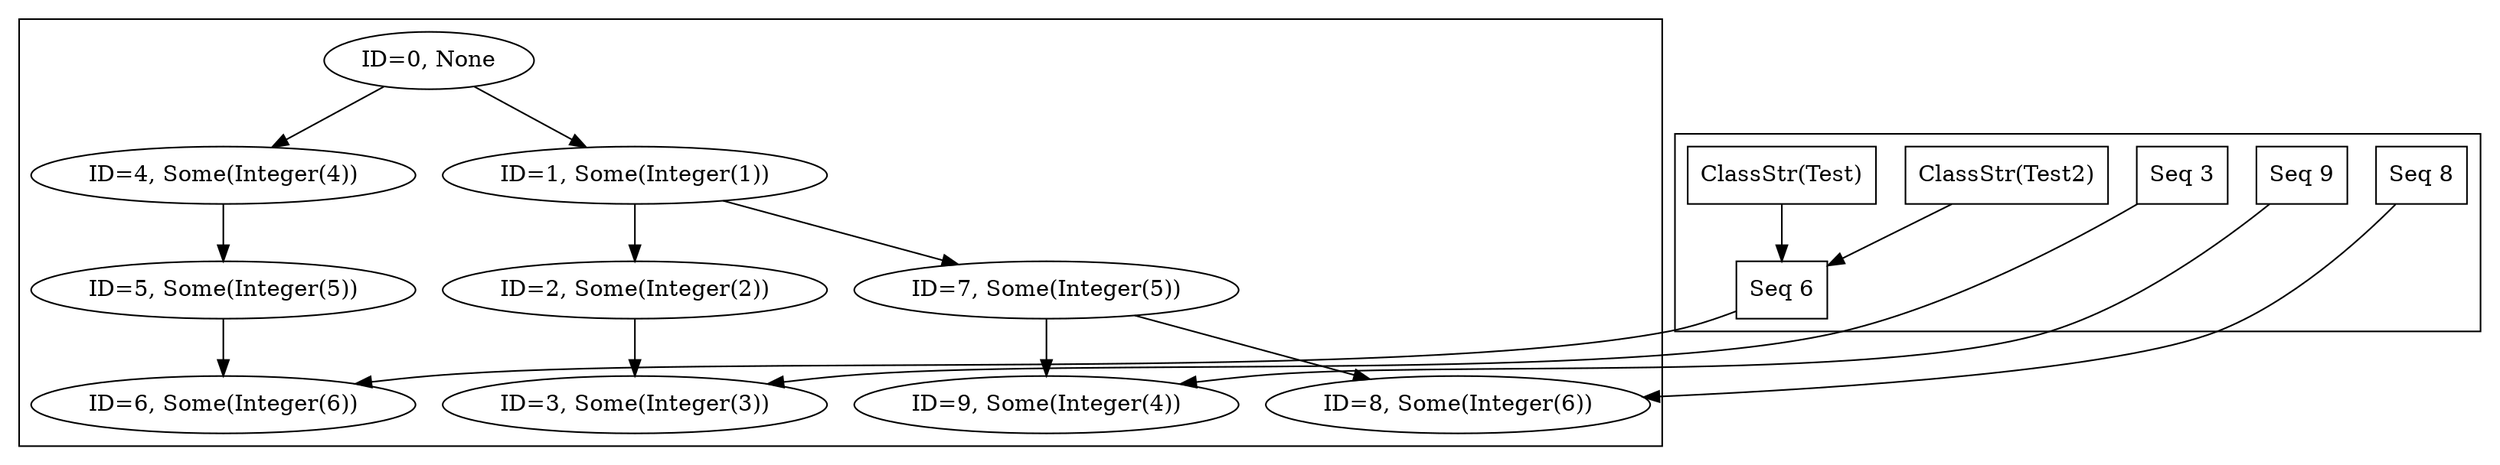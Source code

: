 digraph  Result { 
subgraph cluster_cpt {0[label="ID=0, None"];
0 -> 1;
0 -> 4;
1[label="ID=1, Some(Integer(1))"];
1 -> 2;
1 -> 7;
2[label="ID=2, Some(Integer(2))"];
2 -> 3;
3[label="ID=3, Some(Integer(3))"];
4[label="ID=4, Some(Integer(4))"];
4 -> 5;
5[label="ID=5, Some(Integer(5))"];
5 -> 6;
6[label="ID=6, Some(Integer(6))"];
7[label="ID=7, Some(Integer(5))"];
7 -> 8;
7 -> 9;
8[label="ID=8, Some(Integer(6))"];
9[label="ID=9, Some(Integer(4))"];
}
subgraph cluster_seq {seq0[label="Seq 9"; shape="rectangle"];
seq0 -> 9;
seq1[label="Seq 3"; shape="rectangle"];
seq1 -> 3;
seq2[label="Seq 6"; shape="rectangle"];
seq2 -> 6;
seq_attr2_0[label="ClassStr(Test)"; shape="rectangle"];
seq_attr2_0 -> seq2;
seq_attr2_1[label="ClassStr(Test2)"; shape="rectangle"];
seq_attr2_1 -> seq2;
seq3[label="Seq 8"; shape="rectangle"];
seq3 -> 8;
}}
